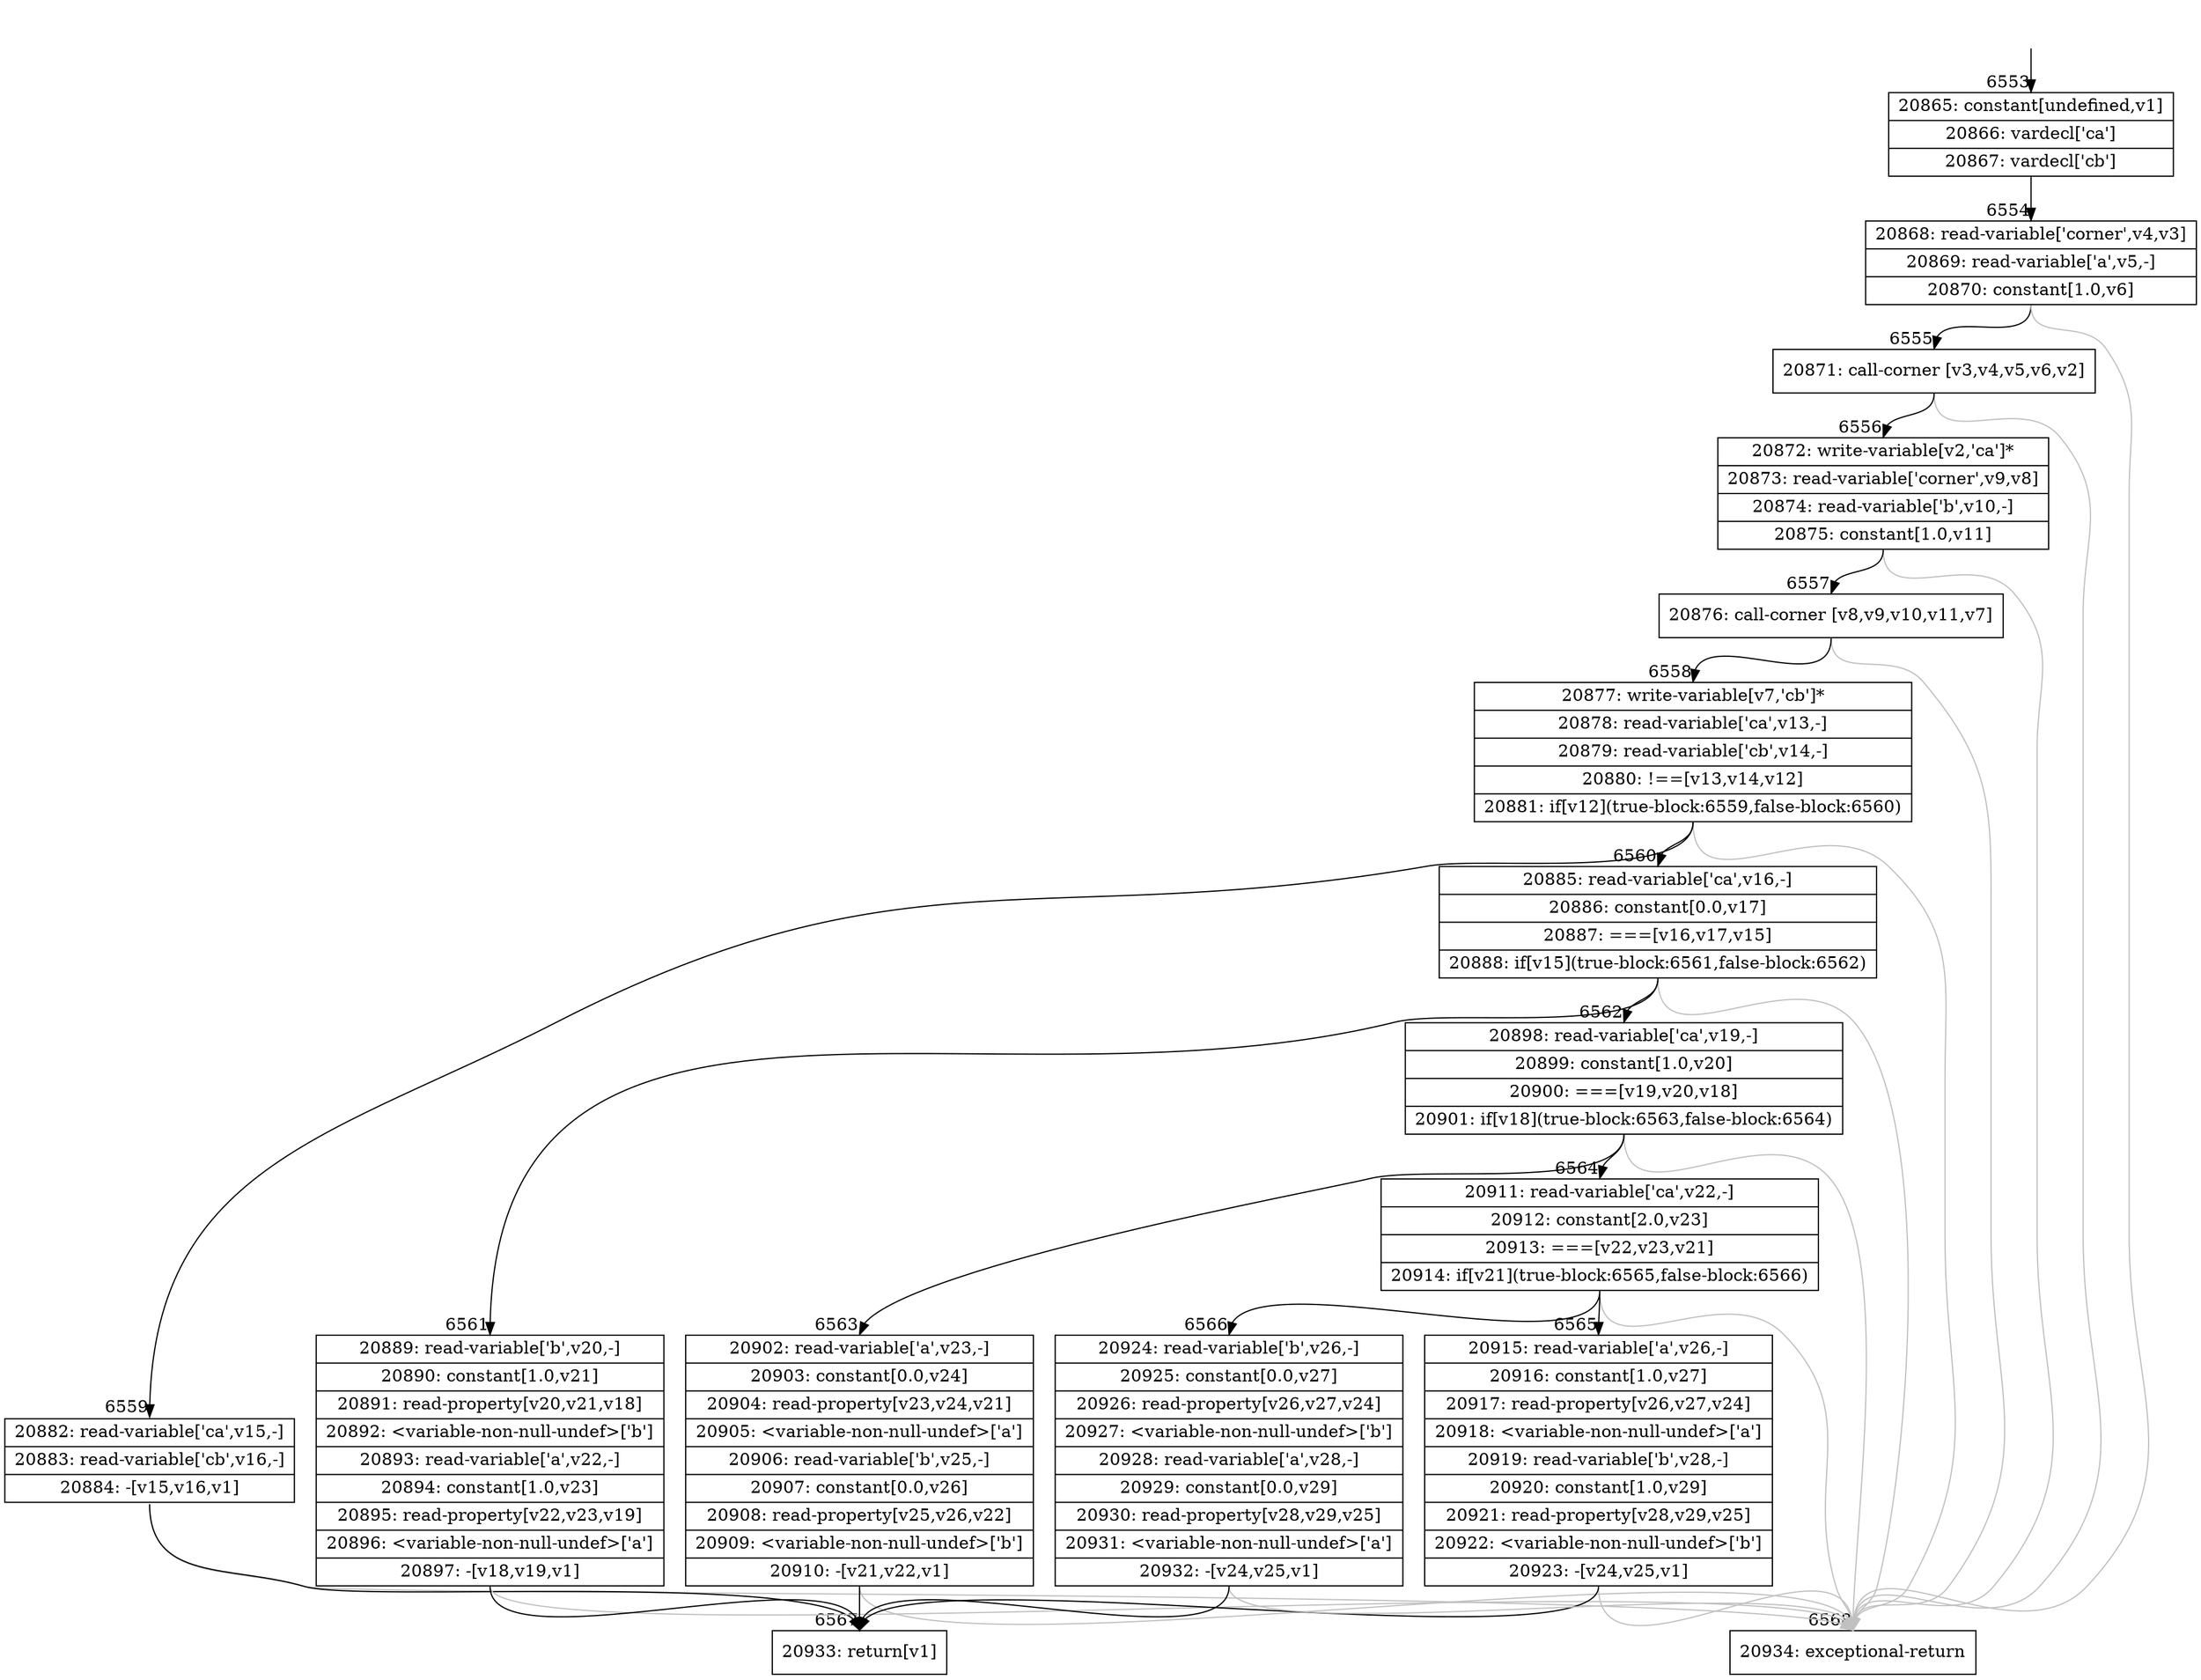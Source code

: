 digraph {
rankdir="TD"
BB_entry586[shape=none,label=""];
BB_entry586 -> BB6553 [tailport=s, headport=n, headlabel="    6553"]
BB6553 [shape=record label="{20865: constant[undefined,v1]|20866: vardecl['ca']|20867: vardecl['cb']}" ] 
BB6553 -> BB6554 [tailport=s, headport=n, headlabel="      6554"]
BB6554 [shape=record label="{20868: read-variable['corner',v4,v3]|20869: read-variable['a',v5,-]|20870: constant[1.0,v6]}" ] 
BB6554 -> BB6555 [tailport=s, headport=n, headlabel="      6555"]
BB6554 -> BB6568 [tailport=s, headport=n, color=gray, headlabel="      6568"]
BB6555 [shape=record label="{20871: call-corner [v3,v4,v5,v6,v2]}" ] 
BB6555 -> BB6556 [tailport=s, headport=n, headlabel="      6556"]
BB6555 -> BB6568 [tailport=s, headport=n, color=gray]
BB6556 [shape=record label="{20872: write-variable[v2,'ca']*|20873: read-variable['corner',v9,v8]|20874: read-variable['b',v10,-]|20875: constant[1.0,v11]}" ] 
BB6556 -> BB6557 [tailport=s, headport=n, headlabel="      6557"]
BB6556 -> BB6568 [tailport=s, headport=n, color=gray]
BB6557 [shape=record label="{20876: call-corner [v8,v9,v10,v11,v7]}" ] 
BB6557 -> BB6558 [tailport=s, headport=n, headlabel="      6558"]
BB6557 -> BB6568 [tailport=s, headport=n, color=gray]
BB6558 [shape=record label="{20877: write-variable[v7,'cb']*|20878: read-variable['ca',v13,-]|20879: read-variable['cb',v14,-]|20880: !==[v13,v14,v12]|20881: if[v12](true-block:6559,false-block:6560)}" ] 
BB6558 -> BB6559 [tailport=s, headport=n, headlabel="      6559"]
BB6558 -> BB6560 [tailport=s, headport=n, headlabel="      6560"]
BB6558 -> BB6568 [tailport=s, headport=n, color=gray]
BB6559 [shape=record label="{20882: read-variable['ca',v15,-]|20883: read-variable['cb',v16,-]|20884: -[v15,v16,v1]}" ] 
BB6559 -> BB6567 [tailport=s, headport=n, headlabel="      6567"]
BB6559 -> BB6568 [tailport=s, headport=n, color=gray]
BB6560 [shape=record label="{20885: read-variable['ca',v16,-]|20886: constant[0.0,v17]|20887: ===[v16,v17,v15]|20888: if[v15](true-block:6561,false-block:6562)}" ] 
BB6560 -> BB6561 [tailport=s, headport=n, headlabel="      6561"]
BB6560 -> BB6562 [tailport=s, headport=n, headlabel="      6562"]
BB6560 -> BB6568 [tailport=s, headport=n, color=gray]
BB6561 [shape=record label="{20889: read-variable['b',v20,-]|20890: constant[1.0,v21]|20891: read-property[v20,v21,v18]|20892: \<variable-non-null-undef\>['b']|20893: read-variable['a',v22,-]|20894: constant[1.0,v23]|20895: read-property[v22,v23,v19]|20896: \<variable-non-null-undef\>['a']|20897: -[v18,v19,v1]}" ] 
BB6561 -> BB6567 [tailport=s, headport=n]
BB6561 -> BB6568 [tailport=s, headport=n, color=gray]
BB6562 [shape=record label="{20898: read-variable['ca',v19,-]|20899: constant[1.0,v20]|20900: ===[v19,v20,v18]|20901: if[v18](true-block:6563,false-block:6564)}" ] 
BB6562 -> BB6563 [tailport=s, headport=n, headlabel="      6563"]
BB6562 -> BB6564 [tailport=s, headport=n, headlabel="      6564"]
BB6562 -> BB6568 [tailport=s, headport=n, color=gray]
BB6563 [shape=record label="{20902: read-variable['a',v23,-]|20903: constant[0.0,v24]|20904: read-property[v23,v24,v21]|20905: \<variable-non-null-undef\>['a']|20906: read-variable['b',v25,-]|20907: constant[0.0,v26]|20908: read-property[v25,v26,v22]|20909: \<variable-non-null-undef\>['b']|20910: -[v21,v22,v1]}" ] 
BB6563 -> BB6567 [tailport=s, headport=n]
BB6563 -> BB6568 [tailport=s, headport=n, color=gray]
BB6564 [shape=record label="{20911: read-variable['ca',v22,-]|20912: constant[2.0,v23]|20913: ===[v22,v23,v21]|20914: if[v21](true-block:6565,false-block:6566)}" ] 
BB6564 -> BB6565 [tailport=s, headport=n, headlabel="      6565"]
BB6564 -> BB6566 [tailport=s, headport=n, headlabel="      6566"]
BB6564 -> BB6568 [tailport=s, headport=n, color=gray]
BB6565 [shape=record label="{20915: read-variable['a',v26,-]|20916: constant[1.0,v27]|20917: read-property[v26,v27,v24]|20918: \<variable-non-null-undef\>['a']|20919: read-variable['b',v28,-]|20920: constant[1.0,v29]|20921: read-property[v28,v29,v25]|20922: \<variable-non-null-undef\>['b']|20923: -[v24,v25,v1]}" ] 
BB6565 -> BB6567 [tailport=s, headport=n]
BB6565 -> BB6568 [tailport=s, headport=n, color=gray]
BB6566 [shape=record label="{20924: read-variable['b',v26,-]|20925: constant[0.0,v27]|20926: read-property[v26,v27,v24]|20927: \<variable-non-null-undef\>['b']|20928: read-variable['a',v28,-]|20929: constant[0.0,v29]|20930: read-property[v28,v29,v25]|20931: \<variable-non-null-undef\>['a']|20932: -[v24,v25,v1]}" ] 
BB6566 -> BB6567 [tailport=s, headport=n]
BB6566 -> BB6568 [tailport=s, headport=n, color=gray]
BB6567 [shape=record label="{20933: return[v1]}" ] 
BB6568 [shape=record label="{20934: exceptional-return}" ] 
//#$~ 3822
}
